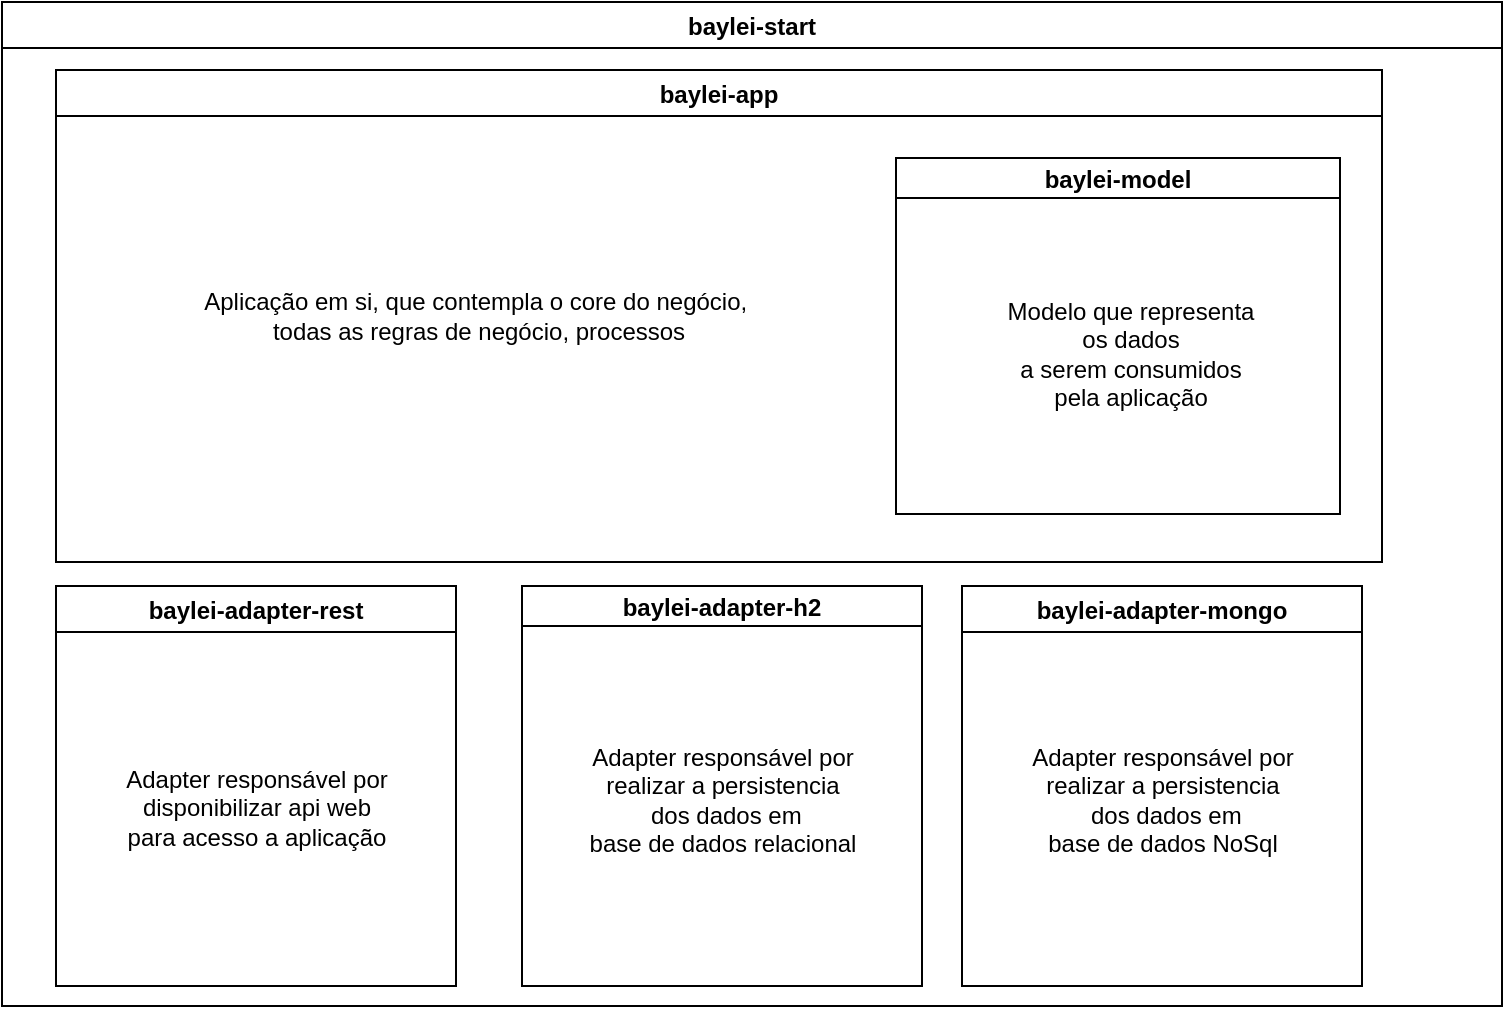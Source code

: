 <mxfile version="15.5.9" type="device"><diagram id="C5RBs43oDa-KdzZeNtuy" name="Page-1"><mxGraphModel dx="595" dy="762" grid="1" gridSize="10" guides="1" tooltips="1" connect="1" arrows="1" fold="1" page="1" pageScale="1" pageWidth="827" pageHeight="1169" math="0" shadow="0"><root><mxCell id="WIyWlLk6GJQsqaUBKTNV-0"/><mxCell id="WIyWlLk6GJQsqaUBKTNV-1" parent="WIyWlLk6GJQsqaUBKTNV-0"/><mxCell id="GY3fKJ_kTl8lMZ7Ri-iZ-2" value="baylei-start" style="swimlane;" vertex="1" parent="WIyWlLk6GJQsqaUBKTNV-1"><mxGeometry x="827" y="28" width="750" height="502" as="geometry"/></mxCell><mxCell id="GY3fKJ_kTl8lMZ7Ri-iZ-1" value="baylei-app" style="swimlane;" vertex="1" parent="GY3fKJ_kTl8lMZ7Ri-iZ-2"><mxGeometry x="27" y="34" width="663" height="246" as="geometry"/></mxCell><mxCell id="GY3fKJ_kTl8lMZ7Ri-iZ-12" value="baylei-model" style="swimlane;startSize=20;" vertex="1" parent="GY3fKJ_kTl8lMZ7Ri-iZ-1"><mxGeometry x="420" y="44" width="222" height="178" as="geometry"/></mxCell><mxCell id="GY3fKJ_kTl8lMZ7Ri-iZ-13" value="Modelo que representa &lt;br&gt;os dados &lt;br&gt;a serem consumidos &lt;br&gt;pela aplicação" style="text;html=1;align=center;verticalAlign=middle;resizable=0;points=[];autosize=1;strokeColor=none;fillColor=none;" vertex="1" parent="GY3fKJ_kTl8lMZ7Ri-iZ-12"><mxGeometry x="47" y="68" width="140" height="60" as="geometry"/></mxCell><mxCell id="GY3fKJ_kTl8lMZ7Ri-iZ-14" value="Aplicação em si, que contempla o core do negócio,&amp;nbsp; &lt;br&gt;todas as regras de negócio, processos" style="text;html=1;align=center;verticalAlign=middle;resizable=0;points=[];autosize=1;strokeColor=none;fillColor=none;" vertex="1" parent="GY3fKJ_kTl8lMZ7Ri-iZ-1"><mxGeometry x="66" y="108" width="290" height="30" as="geometry"/></mxCell><mxCell id="GY3fKJ_kTl8lMZ7Ri-iZ-3" value="baylei-adapter-mongo" style="swimlane;" vertex="1" parent="GY3fKJ_kTl8lMZ7Ri-iZ-2"><mxGeometry x="480" y="292" width="200" height="200" as="geometry"/></mxCell><mxCell id="GY3fKJ_kTl8lMZ7Ri-iZ-6" value="Adapter responsável por &lt;br&gt;realizar a persistencia&lt;br&gt;&amp;nbsp;dos dados em &lt;br&gt;base de dados NoSql" style="text;html=1;align=center;verticalAlign=middle;resizable=0;points=[];autosize=1;strokeColor=none;fillColor=none;" vertex="1" parent="GY3fKJ_kTl8lMZ7Ri-iZ-3"><mxGeometry x="25" y="77" width="150" height="60" as="geometry"/></mxCell><mxCell id="GY3fKJ_kTl8lMZ7Ri-iZ-4" value="baylei-adapter-h2" style="swimlane;startSize=20;" vertex="1" parent="GY3fKJ_kTl8lMZ7Ri-iZ-2"><mxGeometry x="260" y="292" width="200" height="200" as="geometry"/></mxCell><mxCell id="GY3fKJ_kTl8lMZ7Ri-iZ-7" value="Adapter responsável por &lt;br&gt;realizar a persistencia&lt;br&gt;&amp;nbsp;dos dados em &lt;br&gt;base de dados relacional" style="text;html=1;align=center;verticalAlign=middle;resizable=0;points=[];autosize=1;strokeColor=none;fillColor=none;" vertex="1" parent="GY3fKJ_kTl8lMZ7Ri-iZ-4"><mxGeometry x="25" y="77" width="150" height="60" as="geometry"/></mxCell><mxCell id="GY3fKJ_kTl8lMZ7Ri-iZ-5" value="baylei-adapter-rest" style="swimlane;" vertex="1" parent="GY3fKJ_kTl8lMZ7Ri-iZ-2"><mxGeometry x="27" y="292" width="200" height="200" as="geometry"/></mxCell><mxCell id="GY3fKJ_kTl8lMZ7Ri-iZ-8" value="Adapter responsável por &lt;br&gt;disponibilizar api web &lt;br&gt;para acesso a aplicação" style="text;html=1;align=center;verticalAlign=middle;resizable=0;points=[];autosize=1;strokeColor=none;fillColor=none;" vertex="1" parent="GY3fKJ_kTl8lMZ7Ri-iZ-5"><mxGeometry x="25" y="86" width="150" height="50" as="geometry"/></mxCell></root></mxGraphModel></diagram></mxfile>